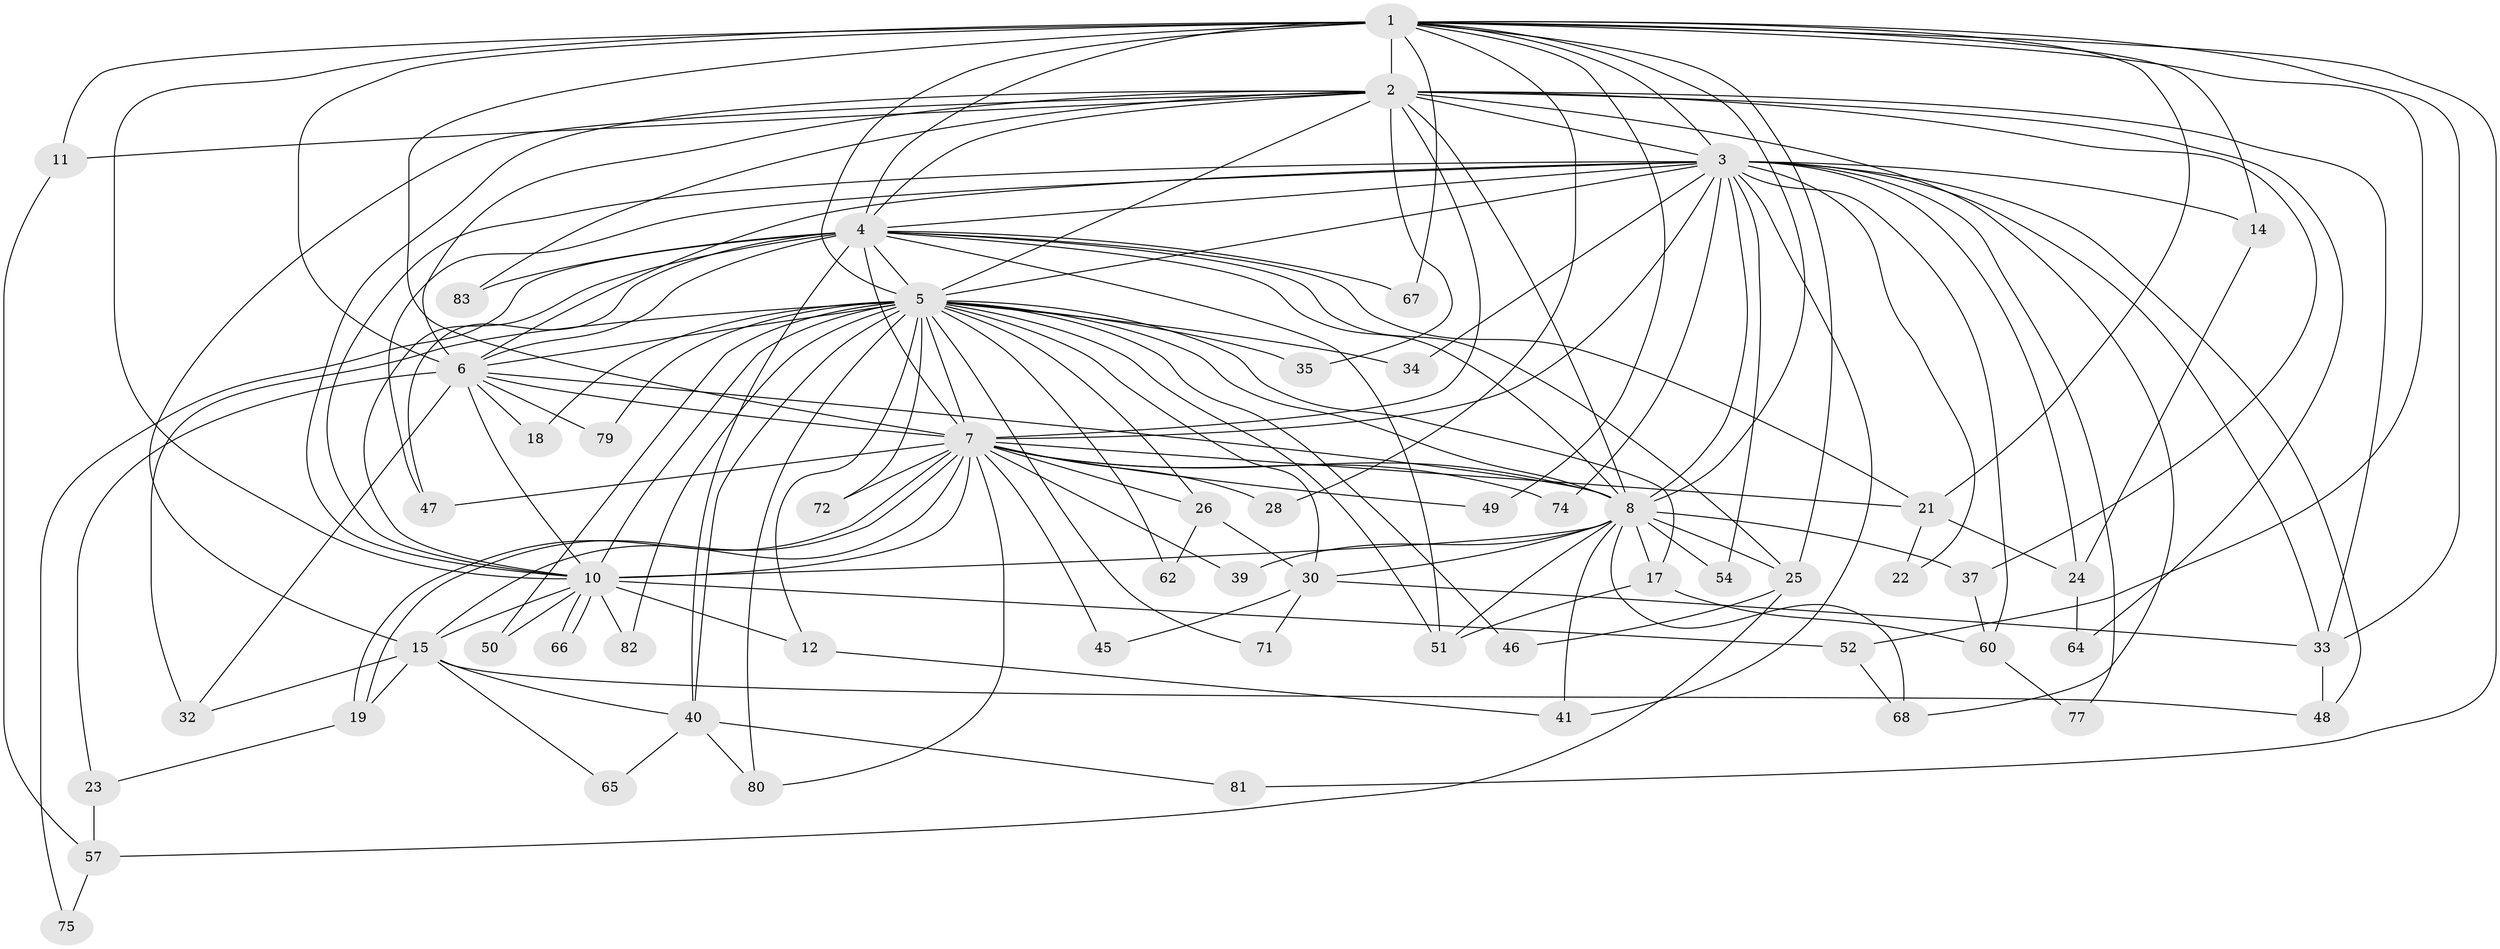 // original degree distribution, {12: 0.011764705882352941, 18: 0.047058823529411764, 21: 0.011764705882352941, 24: 0.011764705882352941, 13: 0.011764705882352941, 23: 0.011764705882352941, 17: 0.011764705882352941, 4: 0.16470588235294117, 3: 0.17647058823529413, 7: 0.011764705882352941, 5: 0.023529411764705882, 2: 0.49411764705882355, 6: 0.011764705882352941}
// Generated by graph-tools (version 1.1) at 2025/11/02/27/25 16:11:05]
// undirected, 59 vertices, 155 edges
graph export_dot {
graph [start="1"]
  node [color=gray90,style=filled];
  1 [super="+9"];
  2 [super="+27"];
  3 [super="+16"];
  4 [super="+55"];
  5 [super="+13"];
  6 [super="+36"];
  7 [super="+29"];
  8 [super="+31"];
  10 [super="+70"];
  11 [super="+43"];
  12;
  14;
  15 [super="+20"];
  17;
  18;
  19 [super="+59"];
  21 [super="+38"];
  22;
  23 [super="+58"];
  24 [super="+61"];
  25 [super="+44"];
  26;
  28;
  30 [super="+73"];
  32;
  33 [super="+69"];
  34;
  35;
  37;
  39;
  40 [super="+42"];
  41 [super="+63"];
  45;
  46;
  47 [super="+76"];
  48 [super="+53"];
  49;
  50;
  51 [super="+56"];
  52 [super="+78"];
  54;
  57;
  60 [super="+85"];
  62;
  64;
  65;
  66;
  67;
  68;
  71;
  72;
  74;
  75;
  77;
  79;
  80 [super="+84"];
  81;
  82;
  83;
  1 -- 2 [weight=2];
  1 -- 3 [weight=2];
  1 -- 4 [weight=2];
  1 -- 5 [weight=2];
  1 -- 6 [weight=2];
  1 -- 7 [weight=2];
  1 -- 8 [weight=2];
  1 -- 10 [weight=2];
  1 -- 11 [weight=2];
  1 -- 25;
  1 -- 28;
  1 -- 33;
  1 -- 67;
  1 -- 14;
  1 -- 49;
  1 -- 81;
  1 -- 52;
  1 -- 21;
  2 -- 3;
  2 -- 4 [weight=2];
  2 -- 5;
  2 -- 6;
  2 -- 7;
  2 -- 8;
  2 -- 10;
  2 -- 15;
  2 -- 35;
  2 -- 37;
  2 -- 64;
  2 -- 68;
  2 -- 83;
  2 -- 33;
  2 -- 11;
  3 -- 4;
  3 -- 5;
  3 -- 6;
  3 -- 7;
  3 -- 8;
  3 -- 10;
  3 -- 14;
  3 -- 24;
  3 -- 33;
  3 -- 34;
  3 -- 41;
  3 -- 48;
  3 -- 54;
  3 -- 60;
  3 -- 74;
  3 -- 77;
  3 -- 22;
  3 -- 47;
  4 -- 5;
  4 -- 6;
  4 -- 7;
  4 -- 8;
  4 -- 10;
  4 -- 25;
  4 -- 40;
  4 -- 47;
  4 -- 67;
  4 -- 75;
  4 -- 83;
  4 -- 21;
  4 -- 51;
  5 -- 6;
  5 -- 7;
  5 -- 8;
  5 -- 10;
  5 -- 12;
  5 -- 18;
  5 -- 26;
  5 -- 30;
  5 -- 32;
  5 -- 35;
  5 -- 46;
  5 -- 51;
  5 -- 62;
  5 -- 71;
  5 -- 72;
  5 -- 82;
  5 -- 17;
  5 -- 34;
  5 -- 50;
  5 -- 79;
  5 -- 80;
  5 -- 40;
  6 -- 7;
  6 -- 8;
  6 -- 10;
  6 -- 18;
  6 -- 23;
  6 -- 79;
  6 -- 32;
  7 -- 8;
  7 -- 10 [weight=2];
  7 -- 19;
  7 -- 19;
  7 -- 21;
  7 -- 26;
  7 -- 28;
  7 -- 39;
  7 -- 45;
  7 -- 49;
  7 -- 72;
  7 -- 74;
  7 -- 80;
  7 -- 15;
  7 -- 47;
  8 -- 10 [weight=2];
  8 -- 17;
  8 -- 37;
  8 -- 51;
  8 -- 54;
  8 -- 68;
  8 -- 30;
  8 -- 39;
  8 -- 25;
  8 -- 41;
  10 -- 12;
  10 -- 15;
  10 -- 50;
  10 -- 52;
  10 -- 66;
  10 -- 66;
  10 -- 82;
  11 -- 57;
  12 -- 41;
  14 -- 24;
  15 -- 32;
  15 -- 48;
  15 -- 65;
  15 -- 19;
  15 -- 40;
  17 -- 60;
  17 -- 51;
  19 -- 23;
  21 -- 22;
  21 -- 24;
  23 -- 57;
  24 -- 64;
  25 -- 46;
  25 -- 57;
  26 -- 30;
  26 -- 62;
  30 -- 45;
  30 -- 71;
  30 -- 33;
  33 -- 48;
  37 -- 60;
  40 -- 81;
  40 -- 65;
  40 -- 80;
  52 -- 68;
  57 -- 75;
  60 -- 77;
}
